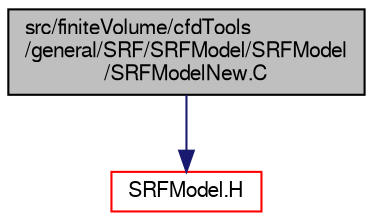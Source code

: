 digraph "src/finiteVolume/cfdTools/general/SRF/SRFModel/SRFModel/SRFModelNew.C"
{
  bgcolor="transparent";
  edge [fontname="FreeSans",fontsize="10",labelfontname="FreeSans",labelfontsize="10"];
  node [fontname="FreeSans",fontsize="10",shape=record];
  Node1 [label="src/finiteVolume/cfdTools\l/general/SRF/SRFModel/SRFModel\l/SRFModelNew.C",height=0.2,width=0.4,color="black", fillcolor="grey75", style="filled" fontcolor="black"];
  Node1 -> Node2 [color="midnightblue",fontsize="10",style="solid",fontname="FreeSans"];
  Node2 [label="SRFModel.H",height=0.2,width=0.4,color="red",URL="$a04711.html"];
}
